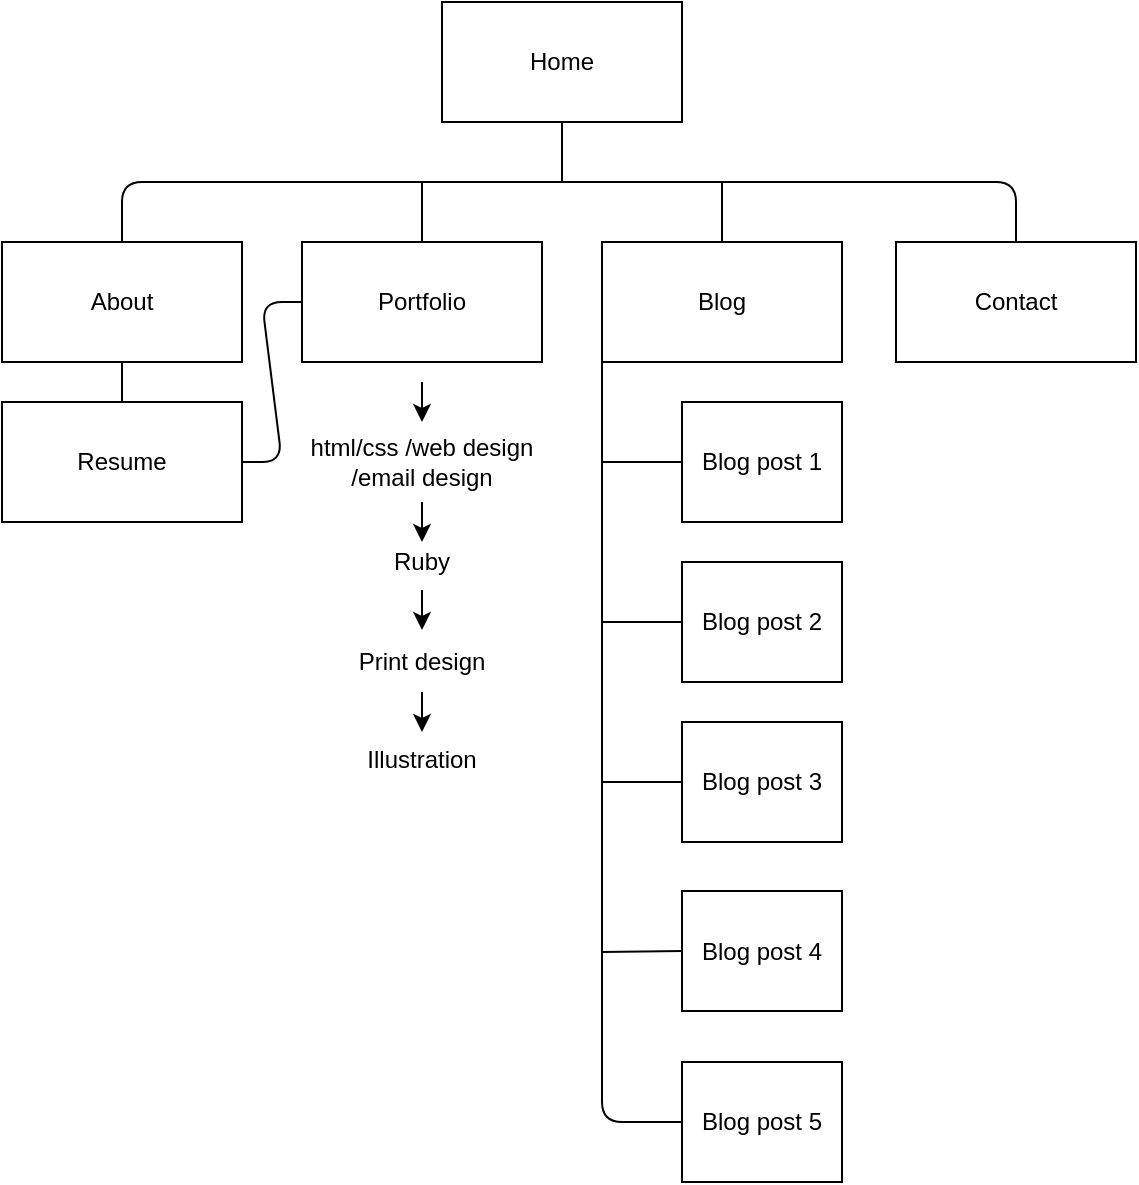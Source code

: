 <mxfile version="13.1.3" type="device"><diagram id="PqvUX2J45AISlzhcd9rw" name="Page-1"><mxGraphModel dx="988" dy="519" grid="1" gridSize="10" guides="1" tooltips="1" connect="1" arrows="1" fold="1" page="1" pageScale="1" pageWidth="827" pageHeight="1169" math="0" shadow="0"><root><mxCell id="0"/><mxCell id="1" parent="0"/><mxCell id="mFrDIHtZ0Onwh9TdsXnd-1" value="Home" style="rounded=0;whiteSpace=wrap;html=1;" parent="1" vertex="1"><mxGeometry x="430" y="80" width="120" height="60" as="geometry"/></mxCell><mxCell id="mFrDIHtZ0Onwh9TdsXnd-2" value="Portfolio" style="rounded=0;whiteSpace=wrap;html=1;" parent="1" vertex="1"><mxGeometry x="360" y="200" width="120" height="60" as="geometry"/></mxCell><mxCell id="mFrDIHtZ0Onwh9TdsXnd-3" value="Resume" style="rounded=0;whiteSpace=wrap;html=1;" parent="1" vertex="1"><mxGeometry x="210" y="280" width="120" height="60" as="geometry"/></mxCell><mxCell id="mFrDIHtZ0Onwh9TdsXnd-4" value="Blog" style="rounded=0;whiteSpace=wrap;html=1;" parent="1" vertex="1"><mxGeometry x="510" y="200" width="120" height="60" as="geometry"/></mxCell><mxCell id="mFrDIHtZ0Onwh9TdsXnd-5" value="Blog post 1" style="rounded=0;whiteSpace=wrap;html=1;" parent="1" vertex="1"><mxGeometry x="550" y="280" width="80" height="60" as="geometry"/></mxCell><mxCell id="mFrDIHtZ0Onwh9TdsXnd-7" value="Blog post 2" style="rounded=0;whiteSpace=wrap;html=1;" parent="1" vertex="1"><mxGeometry x="550" y="360" width="80" height="60" as="geometry"/></mxCell><mxCell id="mFrDIHtZ0Onwh9TdsXnd-8" value="&lt;span&gt;Blog post 3&lt;/span&gt;" style="rounded=0;whiteSpace=wrap;html=1;" parent="1" vertex="1"><mxGeometry x="550" y="440" width="80" height="60" as="geometry"/></mxCell><mxCell id="mFrDIHtZ0Onwh9TdsXnd-9" value="&lt;span&gt;Blog post 4&lt;/span&gt;" style="rounded=0;whiteSpace=wrap;html=1;" parent="1" vertex="1"><mxGeometry x="550" y="524.5" width="80" height="60" as="geometry"/></mxCell><mxCell id="mFrDIHtZ0Onwh9TdsXnd-10" value="&lt;span&gt;Blog post 5&lt;/span&gt;" style="rounded=0;whiteSpace=wrap;html=1;" parent="1" vertex="1"><mxGeometry x="550" y="610" width="80" height="60" as="geometry"/></mxCell><mxCell id="mFrDIHtZ0Onwh9TdsXnd-12" value="" style="endArrow=none;html=1;exitX=0;exitY=0.5;exitDx=0;exitDy=0;entryX=0;entryY=1;entryDx=0;entryDy=0;" parent="1" source="mFrDIHtZ0Onwh9TdsXnd-10" target="mFrDIHtZ0Onwh9TdsXnd-4" edge="1"><mxGeometry width="50" height="50" relative="1" as="geometry"><mxPoint x="530" y="640" as="sourcePoint"/><mxPoint x="480" y="310" as="targetPoint"/><Array as="points"><mxPoint x="510" y="640"/></Array></mxGeometry></mxCell><mxCell id="mFrDIHtZ0Onwh9TdsXnd-13" value="" style="endArrow=none;html=1;entryX=0;entryY=0.5;entryDx=0;entryDy=0;" parent="1" target="mFrDIHtZ0Onwh9TdsXnd-7" edge="1"><mxGeometry width="50" height="50" relative="1" as="geometry"><mxPoint x="510" y="390" as="sourcePoint"/><mxPoint x="630" y="370" as="targetPoint"/></mxGeometry></mxCell><mxCell id="mFrDIHtZ0Onwh9TdsXnd-14" value="" style="endArrow=none;html=1;entryX=0;entryY=0.5;entryDx=0;entryDy=0;" parent="1" target="mFrDIHtZ0Onwh9TdsXnd-5" edge="1"><mxGeometry width="50" height="50" relative="1" as="geometry"><mxPoint x="510" y="310" as="sourcePoint"/><mxPoint x="630" y="390" as="targetPoint"/></mxGeometry></mxCell><mxCell id="mFrDIHtZ0Onwh9TdsXnd-15" value="" style="endArrow=none;html=1;entryX=0;entryY=0.5;entryDx=0;entryDy=0;" parent="1" target="mFrDIHtZ0Onwh9TdsXnd-8" edge="1"><mxGeometry width="50" height="50" relative="1" as="geometry"><mxPoint x="510" y="470" as="sourcePoint"/><mxPoint x="630" y="390" as="targetPoint"/></mxGeometry></mxCell><mxCell id="mFrDIHtZ0Onwh9TdsXnd-16" value="" style="endArrow=none;html=1;entryX=0;entryY=0.5;entryDx=0;entryDy=0;" parent="1" target="mFrDIHtZ0Onwh9TdsXnd-9" edge="1"><mxGeometry width="50" height="50" relative="1" as="geometry"><mxPoint x="510" y="555" as="sourcePoint"/><mxPoint x="630" y="390" as="targetPoint"/></mxGeometry></mxCell><mxCell id="mFrDIHtZ0Onwh9TdsXnd-20" value="Contact" style="rounded=0;whiteSpace=wrap;html=1;" parent="1" vertex="1"><mxGeometry x="657" y="200" width="120" height="60" as="geometry"/></mxCell><mxCell id="mFrDIHtZ0Onwh9TdsXnd-21" value="About" style="rounded=0;whiteSpace=wrap;html=1;" parent="1" vertex="1"><mxGeometry x="210" y="200" width="120" height="60" as="geometry"/></mxCell><mxCell id="mFrDIHtZ0Onwh9TdsXnd-22" value="" style="endArrow=none;html=1;entryX=0.5;entryY=0;entryDx=0;entryDy=0;exitX=0.5;exitY=0;exitDx=0;exitDy=0;" parent="1" source="mFrDIHtZ0Onwh9TdsXnd-21" target="mFrDIHtZ0Onwh9TdsXnd-20" edge="1"><mxGeometry width="50" height="50" relative="1" as="geometry"><mxPoint x="260" y="160" as="sourcePoint"/><mxPoint x="710" y="170" as="targetPoint"/><Array as="points"><mxPoint x="270" y="170"/><mxPoint x="717" y="170"/></Array></mxGeometry></mxCell><mxCell id="mFrDIHtZ0Onwh9TdsXnd-23" value="" style="endArrow=none;html=1;entryX=0.5;entryY=1;entryDx=0;entryDy=0;" parent="1" target="mFrDIHtZ0Onwh9TdsXnd-1" edge="1"><mxGeometry width="50" height="50" relative="1" as="geometry"><mxPoint x="490" y="170" as="sourcePoint"/><mxPoint x="690" y="320" as="targetPoint"/></mxGeometry></mxCell><mxCell id="mFrDIHtZ0Onwh9TdsXnd-24" value="" style="endArrow=none;html=1;exitX=0.5;exitY=0;exitDx=0;exitDy=0;" parent="1" source="mFrDIHtZ0Onwh9TdsXnd-2" edge="1"><mxGeometry width="50" height="50" relative="1" as="geometry"><mxPoint x="640" y="370" as="sourcePoint"/><mxPoint x="420" y="170" as="targetPoint"/></mxGeometry></mxCell><mxCell id="mFrDIHtZ0Onwh9TdsXnd-25" value="" style="endArrow=none;html=1;entryX=0.5;entryY=0;entryDx=0;entryDy=0;" parent="1" target="mFrDIHtZ0Onwh9TdsXnd-4" edge="1"><mxGeometry width="50" height="50" relative="1" as="geometry"><mxPoint x="570" y="170" as="sourcePoint"/><mxPoint x="690" y="320" as="targetPoint"/></mxGeometry></mxCell><mxCell id="mFrDIHtZ0Onwh9TdsXnd-26" value="" style="endArrow=none;html=1;entryX=0.5;entryY=1;entryDx=0;entryDy=0;exitX=0.5;exitY=0;exitDx=0;exitDy=0;" parent="1" source="mFrDIHtZ0Onwh9TdsXnd-3" target="mFrDIHtZ0Onwh9TdsXnd-21" edge="1"><mxGeometry width="50" height="50" relative="1" as="geometry"><mxPoint x="640" y="370" as="sourcePoint"/><mxPoint x="690" y="320" as="targetPoint"/></mxGeometry></mxCell><mxCell id="mFrDIHtZ0Onwh9TdsXnd-27" value="" style="endArrow=none;html=1;entryX=0;entryY=0.5;entryDx=0;entryDy=0;exitX=1;exitY=0.5;exitDx=0;exitDy=0;" parent="1" source="mFrDIHtZ0Onwh9TdsXnd-3" target="mFrDIHtZ0Onwh9TdsXnd-2" edge="1"><mxGeometry width="50" height="50" relative="1" as="geometry"><mxPoint x="640" y="370" as="sourcePoint"/><mxPoint x="690" y="320" as="targetPoint"/><Array as="points"><mxPoint x="350" y="310"/><mxPoint x="340" y="230"/></Array></mxGeometry></mxCell><mxCell id="mFrDIHtZ0Onwh9TdsXnd-28" value="html/css /web design /email design" style="text;html=1;strokeColor=none;fillColor=none;align=center;verticalAlign=middle;whiteSpace=wrap;rounded=0;" parent="1" vertex="1"><mxGeometry x="355" y="300" width="130" height="20" as="geometry"/></mxCell><mxCell id="mFrDIHtZ0Onwh9TdsXnd-31" value="Print design" style="text;html=1;strokeColor=none;fillColor=none;align=center;verticalAlign=middle;whiteSpace=wrap;rounded=0;" parent="1" vertex="1"><mxGeometry x="380" y="400" width="80" height="20" as="geometry"/></mxCell><mxCell id="mFrDIHtZ0Onwh9TdsXnd-34" value="Illustration" style="text;html=1;strokeColor=none;fillColor=none;align=center;verticalAlign=middle;whiteSpace=wrap;rounded=0;" parent="1" vertex="1"><mxGeometry x="400" y="449" width="40" height="20" as="geometry"/></mxCell><mxCell id="mFrDIHtZ0Onwh9TdsXnd-38" value="Ruby" style="text;html=1;strokeColor=none;fillColor=none;align=center;verticalAlign=middle;whiteSpace=wrap;rounded=0;" parent="1" vertex="1"><mxGeometry x="400" y="350" width="40" height="20" as="geometry"/></mxCell><mxCell id="FwoeLCImMsbXzyaxS_IH-1" value="" style="endArrow=classic;html=1;" edge="1" parent="1"><mxGeometry width="50" height="50" relative="1" as="geometry"><mxPoint x="420" y="270" as="sourcePoint"/><mxPoint x="420" y="290" as="targetPoint"/></mxGeometry></mxCell><mxCell id="FwoeLCImMsbXzyaxS_IH-2" value="" style="endArrow=classic;html=1;" edge="1" parent="1"><mxGeometry width="50" height="50" relative="1" as="geometry"><mxPoint x="420" y="330" as="sourcePoint"/><mxPoint x="420" y="350" as="targetPoint"/></mxGeometry></mxCell><mxCell id="FwoeLCImMsbXzyaxS_IH-3" value="" style="endArrow=classic;html=1;" edge="1" parent="1"><mxGeometry width="50" height="50" relative="1" as="geometry"><mxPoint x="420" y="374" as="sourcePoint"/><mxPoint x="420" y="394" as="targetPoint"/></mxGeometry></mxCell><mxCell id="FwoeLCImMsbXzyaxS_IH-4" value="" style="endArrow=classic;html=1;" edge="1" parent="1"><mxGeometry width="50" height="50" relative="1" as="geometry"><mxPoint x="420" y="425" as="sourcePoint"/><mxPoint x="420" y="445" as="targetPoint"/></mxGeometry></mxCell></root></mxGraphModel></diagram></mxfile>